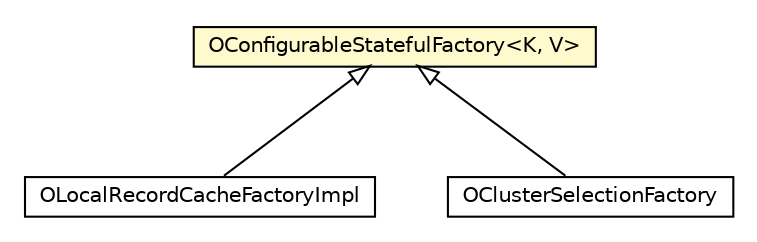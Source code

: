 #!/usr/local/bin/dot
#
# Class diagram 
# Generated by UMLGraph version R5_6-24-gf6e263 (http://www.umlgraph.org/)
#

digraph G {
	edge [fontname="Helvetica",fontsize=10,labelfontname="Helvetica",labelfontsize=10];
	node [fontname="Helvetica",fontsize=10,shape=plaintext];
	nodesep=0.25;
	ranksep=0.5;
	// com.orientechnologies.common.factory.OConfigurableStatefulFactory<K, V>
	c1201225 [label=<<table title="com.orientechnologies.common.factory.OConfigurableStatefulFactory" border="0" cellborder="1" cellspacing="0" cellpadding="2" port="p" bgcolor="lemonChiffon" href="./OConfigurableStatefulFactory.html">
		<tr><td><table border="0" cellspacing="0" cellpadding="1">
<tr><td align="center" balign="center"> OConfigurableStatefulFactory&lt;K, V&gt; </td></tr>
		</table></td></tr>
		</table>>, URL="./OConfigurableStatefulFactory.html", fontname="Helvetica", fontcolor="black", fontsize=10.0];
	// com.orientechnologies.orient.core.cache.OLocalRecordCacheFactoryImpl
	c1201394 [label=<<table title="com.orientechnologies.orient.core.cache.OLocalRecordCacheFactoryImpl" border="0" cellborder="1" cellspacing="0" cellpadding="2" port="p" href="../../orient/core/cache/OLocalRecordCacheFactoryImpl.html">
		<tr><td><table border="0" cellspacing="0" cellpadding="1">
<tr><td align="center" balign="center"> OLocalRecordCacheFactoryImpl </td></tr>
		</table></td></tr>
		</table>>, URL="../../orient/core/cache/OLocalRecordCacheFactoryImpl.html", fontname="Helvetica", fontcolor="black", fontsize=10.0];
	// com.orientechnologies.orient.core.metadata.schema.clusterselection.OClusterSelectionFactory
	c1201457 [label=<<table title="com.orientechnologies.orient.core.metadata.schema.clusterselection.OClusterSelectionFactory" border="0" cellborder="1" cellspacing="0" cellpadding="2" port="p" href="../../orient/core/metadata/schema/clusterselection/OClusterSelectionFactory.html">
		<tr><td><table border="0" cellspacing="0" cellpadding="1">
<tr><td align="center" balign="center"> OClusterSelectionFactory </td></tr>
		</table></td></tr>
		</table>>, URL="../../orient/core/metadata/schema/clusterselection/OClusterSelectionFactory.html", fontname="Helvetica", fontcolor="black", fontsize=10.0];
	//com.orientechnologies.orient.core.cache.OLocalRecordCacheFactoryImpl extends com.orientechnologies.common.factory.OConfigurableStatefulFactory<java.lang.String, com.orientechnologies.orient.core.cache.ORecordCache>
	c1201225:p -> c1201394:p [dir=back,arrowtail=empty];
	//com.orientechnologies.orient.core.metadata.schema.clusterselection.OClusterSelectionFactory extends com.orientechnologies.common.factory.OConfigurableStatefulFactory<java.lang.String, com.orientechnologies.orient.core.metadata.schema.clusterselection.OClusterSelectionStrategy>
	c1201225:p -> c1201457:p [dir=back,arrowtail=empty];
}

